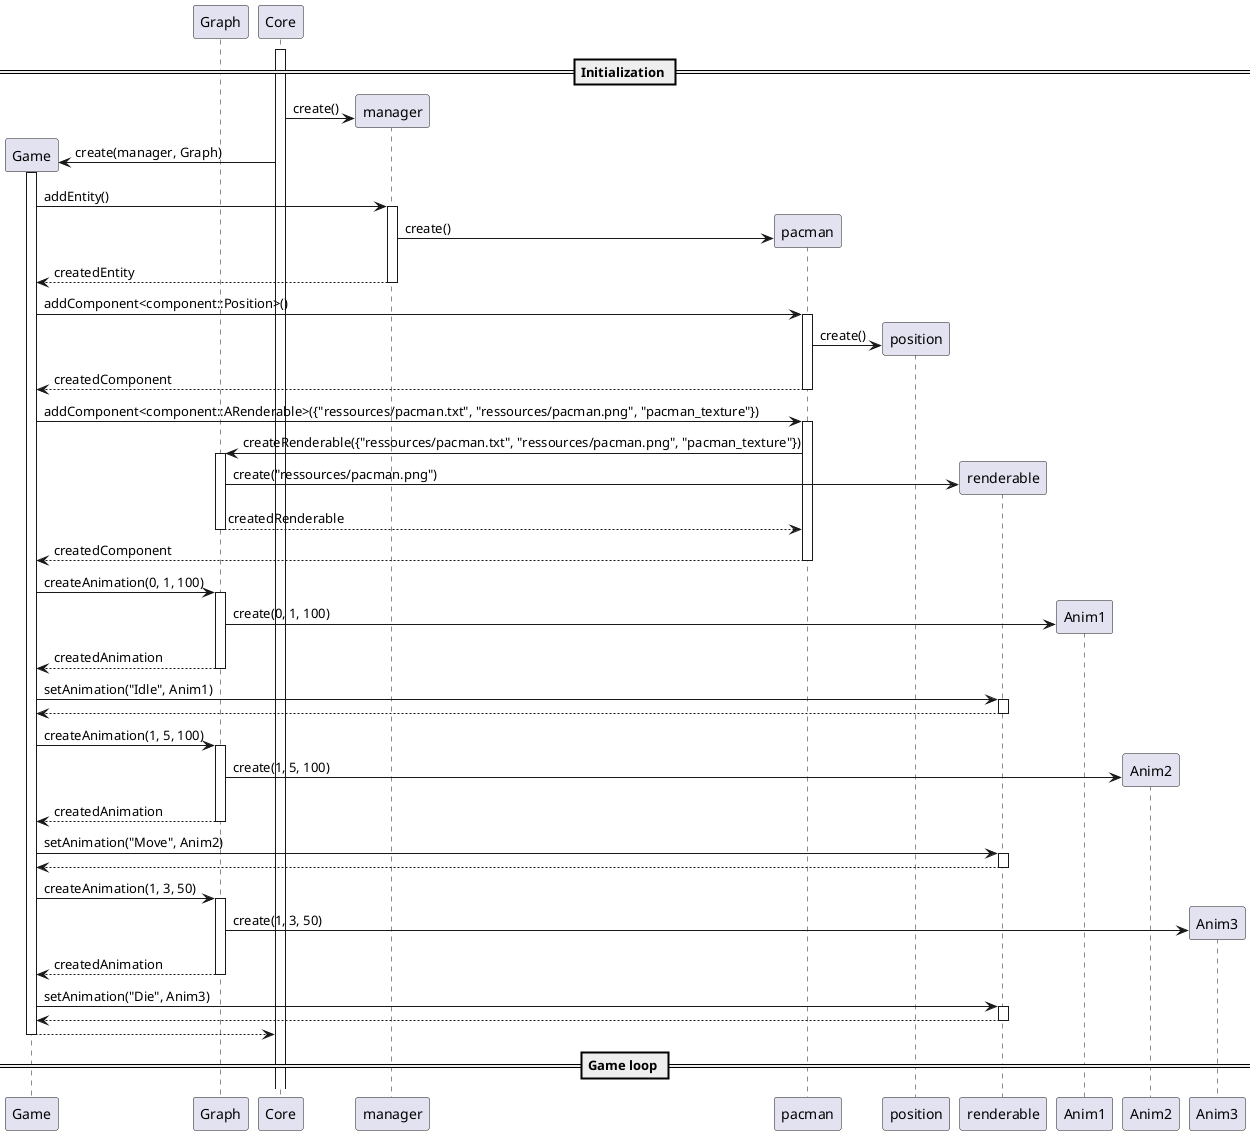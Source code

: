 @startuml

== Initialization ==
participant Game
participant Graph
participant Core

activate Core

Core -> manager **: create()

Game <- Core **: create(manager, Graph)
activate Game

Game -> manager ++: addEntity()
manager -> pacman **: create()
Game <-- manager --: createdEntity

Game -> pacman ++: addComponent<component::Position>()
pacman -> position **: create()
Game <-- pacman --: createdComponent

Game -> pacman ++: addComponent<component::ARenderable>({"ressources/pacman.txt", "ressources/pacman.png", "pacman_texture"})
pacman -> Graph ++: createRenderable({"ressources/pacman.txt", "ressources/pacman.png", "pacman_texture"})
Graph -> renderable **: create("ressources/pacman.png")
pacman <-- Graph --: createdRenderable
Game <-- pacman --: createdComponent

Game -> Graph ++: createAnimation(0, 1, 100)
Graph -> Anim1 **: create(0, 1, 100)
Game <-- Graph --: createdAnimation

Game -> renderable ++: setAnimation("Idle", Anim1)
return

Game -> Graph ++: createAnimation(1, 5, 100)
Graph -> Anim2 **: create(1, 5, 100)
Game <-- Graph --: createdAnimation

Game -> renderable ++: setAnimation("Move", Anim2)
return

Game -> Graph ++: createAnimation(1, 3, 50)
Graph -> Anim3 **: create(1, 3, 50)
Game <-- Graph --: createdAnimation

Game -> renderable ++: setAnimation("Die", Anim3)
return

return
== Game loop ==

@enduml